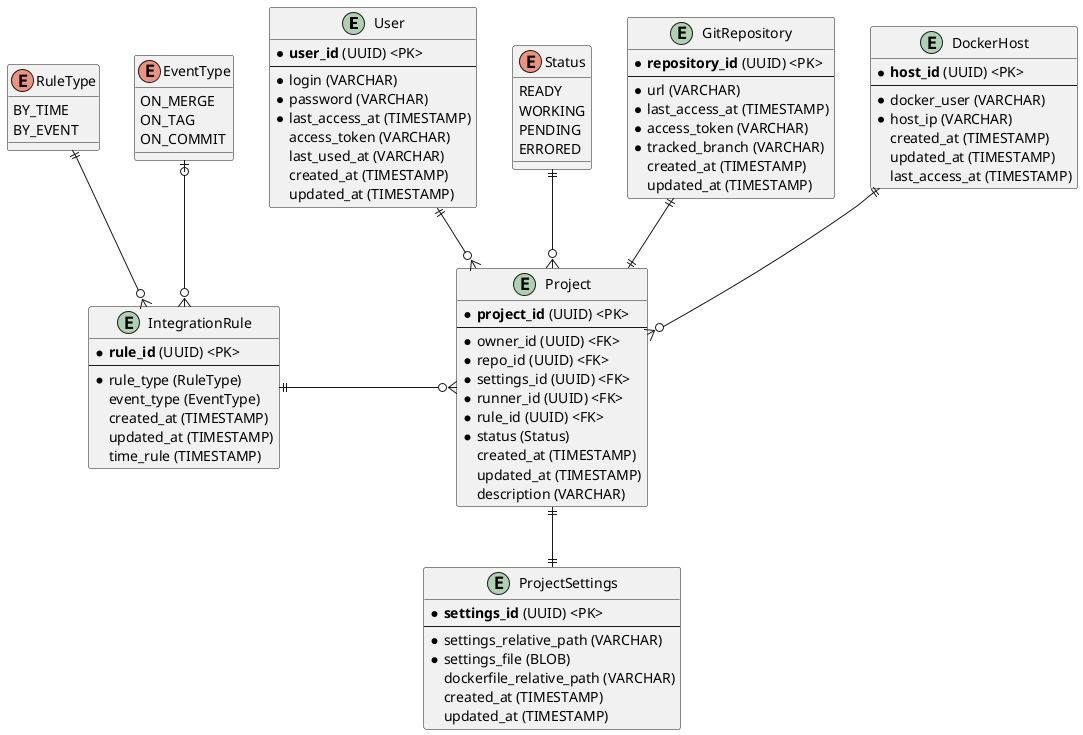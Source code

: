 @startuml ERD

entity User {
    * **user_id** (UUID) <PK>
    --
    * login (VARCHAR)
    * password (VARCHAR)
    * last_access_at (TIMESTAMP)
    access_token (VARCHAR)
    last_used_at (VARCHAR)
    created_at (TIMESTAMP)
    updated_at (TIMESTAMP)
}

entity Project {
    * **project_id** (UUID) <PK>
    --
    * owner_id (UUID) <FK>
    * repo_id (UUID) <FK>
    * settings_id (UUID) <FK>
    * runner_id (UUID) <FK>
    * rule_id (UUID) <FK>
    * status (Status)
    created_at (TIMESTAMP)
    updated_at (TIMESTAMP)
    description (VARCHAR)
}

enum Status {
    READY
    WORKING
    PENDING
    ERRORED
}

entity GitRepository {
    * **repository_id** (UUID) <PK>
    --
    * url (VARCHAR)
    * last_access_at (TIMESTAMP)
    * access_token (VARCHAR)
    * tracked_branch (VARCHAR)
    created_at (TIMESTAMP)
    updated_at (TIMESTAMP)
}

entity ProjectSettings {
    * **settings_id** (UUID) <PK>
    --
    * settings_relative_path (VARCHAR)
    * settings_file (BLOB)
    dockerfile_relative_path (VARCHAR)
    created_at (TIMESTAMP)
    updated_at (TIMESTAMP)
}

entity DockerHost {
    * **host_id** (UUID) <PK>
    --
    * docker_user (VARCHAR)
    * host_ip (VARCHAR)
    created_at (TIMESTAMP)
    updated_at (TIMESTAMP)
    last_access_at (TIMESTAMP)
}

entity IntegrationRule {
    * **rule_id** (UUID) <PK>
    --
    * rule_type (RuleType)
    event_type (EventType)
    created_at (TIMESTAMP)
    updated_at (TIMESTAMP)
    time_rule (TIMESTAMP)
}

enum RuleType {
    BY_TIME
    BY_EVENT
}

enum EventType {
    ON_MERGE
    ON_TAG
    ON_COMMIT
}

User ||--o{ Project
Project ||--|| ProjectSettings
GitRepository ||--|| Project
DockerHost ||--o{ Project
Status ||--o{ Project
IntegrationRule ||-o{ Project
RuleType ||--o{ IntegrationRule
EventType |o--o{ IntegrationRule



@enduml